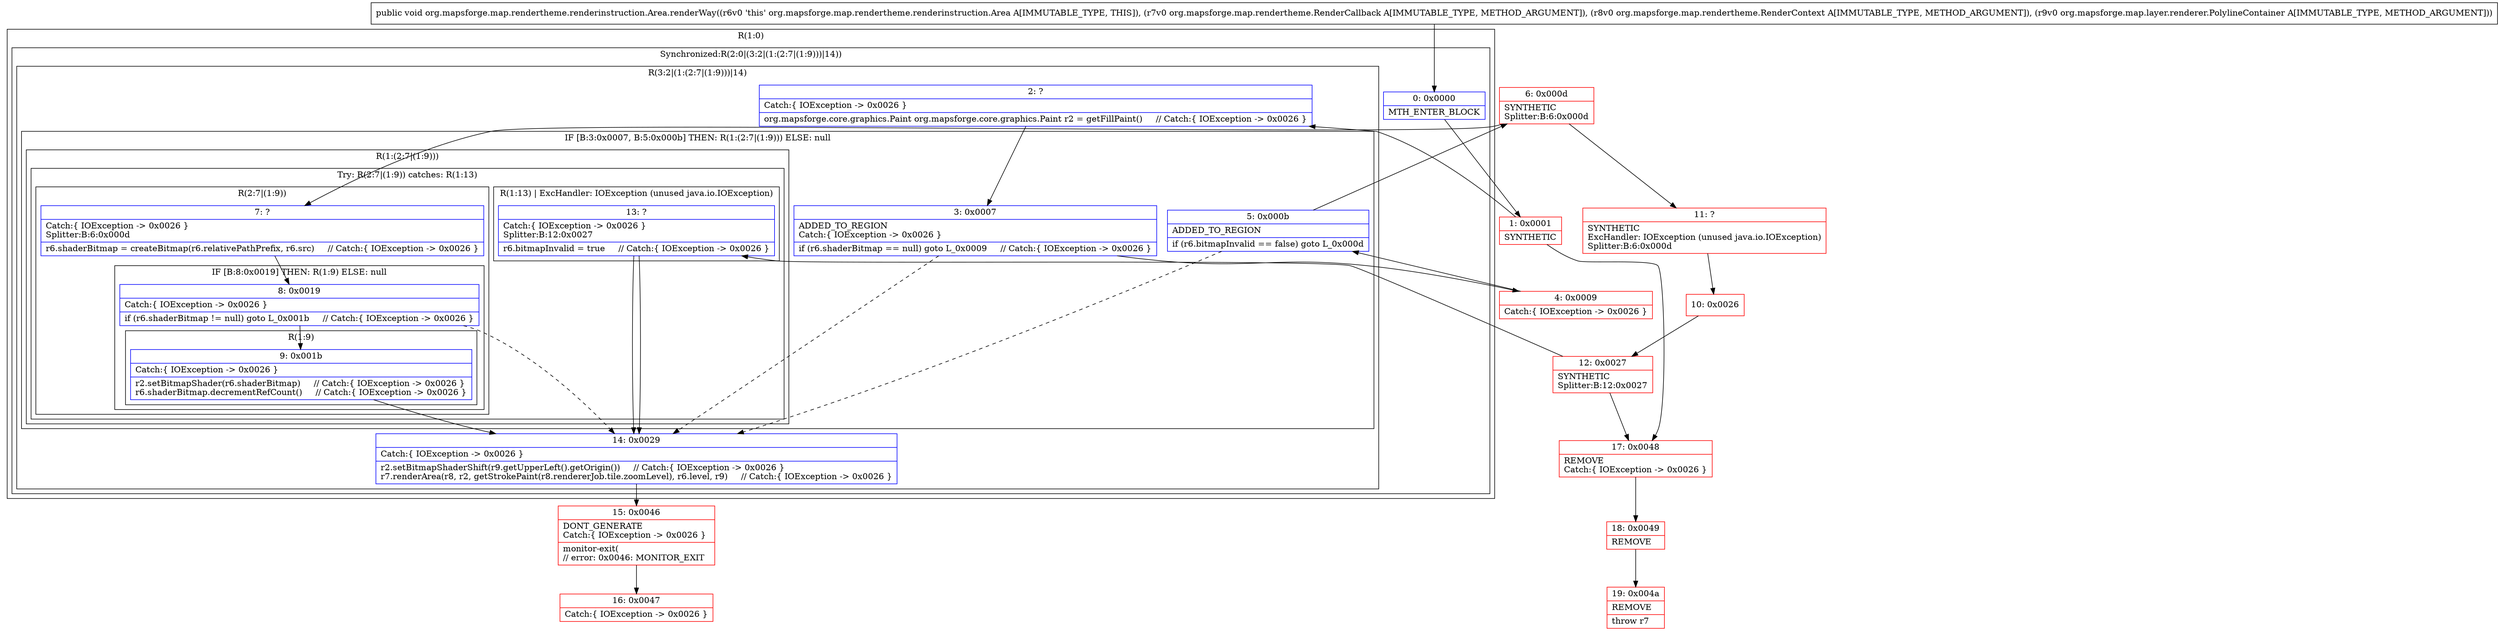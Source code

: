 digraph "CFG fororg.mapsforge.map.rendertheme.renderinstruction.Area.renderWay(Lorg\/mapsforge\/map\/rendertheme\/RenderCallback;Lorg\/mapsforge\/map\/rendertheme\/RenderContext;Lorg\/mapsforge\/map\/layer\/renderer\/PolylineContainer;)V" {
subgraph cluster_Region_465056004 {
label = "R(1:0)";
node [shape=record,color=blue];
subgraph cluster_SynchronizedRegion_101597499 {
label = "Synchronized:R(2:0|(3:2|(1:(2:7|(1:9)))|14))";
node [shape=record,color=blue];
Node_0 [shape=record,label="{0\:\ 0x0000|MTH_ENTER_BLOCK\l}"];
subgraph cluster_Region_40648382 {
label = "R(3:2|(1:(2:7|(1:9)))|14)";
node [shape=record,color=blue];
Node_2 [shape=record,label="{2\:\ ?|Catch:\{ IOException \-\> 0x0026 \}\l|org.mapsforge.core.graphics.Paint org.mapsforge.core.graphics.Paint r2 = getFillPaint()     \/\/ Catch:\{ IOException \-\> 0x0026 \}\l}"];
subgraph cluster_IfRegion_533793250 {
label = "IF [B:3:0x0007, B:5:0x000b] THEN: R(1:(2:7|(1:9))) ELSE: null";
node [shape=record,color=blue];
Node_3 [shape=record,label="{3\:\ 0x0007|ADDED_TO_REGION\lCatch:\{ IOException \-\> 0x0026 \}\l|if (r6.shaderBitmap == null) goto L_0x0009     \/\/ Catch:\{ IOException \-\> 0x0026 \}\l}"];
Node_5 [shape=record,label="{5\:\ 0x000b|ADDED_TO_REGION\l|if (r6.bitmapInvalid == false) goto L_0x000d\l}"];
subgraph cluster_Region_1014250948 {
label = "R(1:(2:7|(1:9)))";
node [shape=record,color=blue];
subgraph cluster_TryCatchRegion_1713245023 {
label = "Try: R(2:7|(1:9)) catches: R(1:13)";
node [shape=record,color=blue];
subgraph cluster_Region_317557054 {
label = "R(2:7|(1:9))";
node [shape=record,color=blue];
Node_7 [shape=record,label="{7\:\ ?|Catch:\{ IOException \-\> 0x0026 \}\lSplitter:B:6:0x000d\l|r6.shaderBitmap = createBitmap(r6.relativePathPrefix, r6.src)     \/\/ Catch:\{ IOException \-\> 0x0026 \}\l}"];
subgraph cluster_IfRegion_98831512 {
label = "IF [B:8:0x0019] THEN: R(1:9) ELSE: null";
node [shape=record,color=blue];
Node_8 [shape=record,label="{8\:\ 0x0019|Catch:\{ IOException \-\> 0x0026 \}\l|if (r6.shaderBitmap != null) goto L_0x001b     \/\/ Catch:\{ IOException \-\> 0x0026 \}\l}"];
subgraph cluster_Region_1599904330 {
label = "R(1:9)";
node [shape=record,color=blue];
Node_9 [shape=record,label="{9\:\ 0x001b|Catch:\{ IOException \-\> 0x0026 \}\l|r2.setBitmapShader(r6.shaderBitmap)     \/\/ Catch:\{ IOException \-\> 0x0026 \}\lr6.shaderBitmap.decrementRefCount()     \/\/ Catch:\{ IOException \-\> 0x0026 \}\l}"];
}
}
}
subgraph cluster_Region_409181181 {
label = "R(1:13) | ExcHandler: IOException (unused java.io.IOException)\l";
node [shape=record,color=blue];
Node_13 [shape=record,label="{13\:\ ?|Catch:\{ IOException \-\> 0x0026 \}\lSplitter:B:12:0x0027\l|r6.bitmapInvalid = true     \/\/ Catch:\{ IOException \-\> 0x0026 \}\l}"];
}
}
}
}
Node_14 [shape=record,label="{14\:\ 0x0029|Catch:\{ IOException \-\> 0x0026 \}\l|r2.setBitmapShaderShift(r9.getUpperLeft().getOrigin())     \/\/ Catch:\{ IOException \-\> 0x0026 \}\lr7.renderArea(r8, r2, getStrokePaint(r8.rendererJob.tile.zoomLevel), r6.level, r9)     \/\/ Catch:\{ IOException \-\> 0x0026 \}\l}"];
}
}
}
subgraph cluster_Region_409181181 {
label = "R(1:13) | ExcHandler: IOException (unused java.io.IOException)\l";
node [shape=record,color=blue];
Node_13 [shape=record,label="{13\:\ ?|Catch:\{ IOException \-\> 0x0026 \}\lSplitter:B:12:0x0027\l|r6.bitmapInvalid = true     \/\/ Catch:\{ IOException \-\> 0x0026 \}\l}"];
}
Node_1 [shape=record,color=red,label="{1\:\ 0x0001|SYNTHETIC\l}"];
Node_4 [shape=record,color=red,label="{4\:\ 0x0009|Catch:\{ IOException \-\> 0x0026 \}\l}"];
Node_6 [shape=record,color=red,label="{6\:\ 0x000d|SYNTHETIC\lSplitter:B:6:0x000d\l}"];
Node_10 [shape=record,color=red,label="{10\:\ 0x0026}"];
Node_11 [shape=record,color=red,label="{11\:\ ?|SYNTHETIC\lExcHandler: IOException (unused java.io.IOException)\lSplitter:B:6:0x000d\l}"];
Node_12 [shape=record,color=red,label="{12\:\ 0x0027|SYNTHETIC\lSplitter:B:12:0x0027\l}"];
Node_15 [shape=record,color=red,label="{15\:\ 0x0046|DONT_GENERATE\lCatch:\{ IOException \-\> 0x0026 \}\l|monitor\-exit(\l\/\/ error: 0x0046: MONITOR_EXIT  \l}"];
Node_16 [shape=record,color=red,label="{16\:\ 0x0047|Catch:\{ IOException \-\> 0x0026 \}\l}"];
Node_17 [shape=record,color=red,label="{17\:\ 0x0048|REMOVE\lCatch:\{ IOException \-\> 0x0026 \}\l}"];
Node_18 [shape=record,color=red,label="{18\:\ 0x0049|REMOVE\l}"];
Node_19 [shape=record,color=red,label="{19\:\ 0x004a|REMOVE\l|throw r7\l}"];
MethodNode[shape=record,label="{public void org.mapsforge.map.rendertheme.renderinstruction.Area.renderWay((r6v0 'this' org.mapsforge.map.rendertheme.renderinstruction.Area A[IMMUTABLE_TYPE, THIS]), (r7v0 org.mapsforge.map.rendertheme.RenderCallback A[IMMUTABLE_TYPE, METHOD_ARGUMENT]), (r8v0 org.mapsforge.map.rendertheme.RenderContext A[IMMUTABLE_TYPE, METHOD_ARGUMENT]), (r9v0 org.mapsforge.map.layer.renderer.PolylineContainer A[IMMUTABLE_TYPE, METHOD_ARGUMENT])) }"];
MethodNode -> Node_0;
Node_0 -> Node_1;
Node_2 -> Node_3;
Node_3 -> Node_4;
Node_3 -> Node_14[style=dashed];
Node_5 -> Node_6;
Node_5 -> Node_14[style=dashed];
Node_7 -> Node_8;
Node_8 -> Node_9;
Node_8 -> Node_14[style=dashed];
Node_9 -> Node_14;
Node_13 -> Node_14;
Node_14 -> Node_15;
Node_13 -> Node_14;
Node_1 -> Node_2;
Node_1 -> Node_17;
Node_4 -> Node_5;
Node_6 -> Node_7;
Node_6 -> Node_11;
Node_10 -> Node_12;
Node_11 -> Node_10;
Node_12 -> Node_13;
Node_12 -> Node_17;
Node_15 -> Node_16;
Node_17 -> Node_18;
Node_18 -> Node_19;
}

